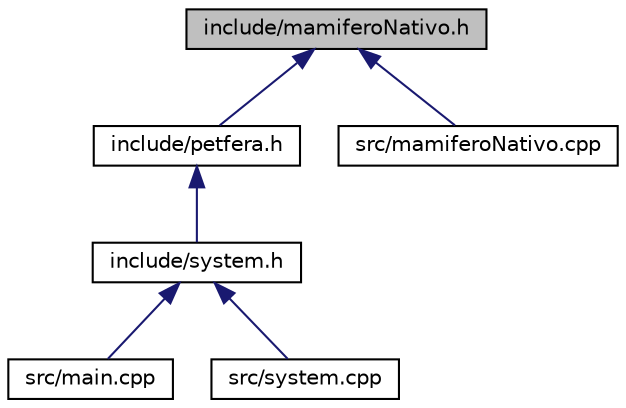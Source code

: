 digraph "include/mamiferoNativo.h"
{
  edge [fontname="Helvetica",fontsize="10",labelfontname="Helvetica",labelfontsize="10"];
  node [fontname="Helvetica",fontsize="10",shape=record];
  Node10 [label="include/mamiferoNativo.h",height=0.2,width=0.4,color="black", fillcolor="grey75", style="filled", fontcolor="black"];
  Node10 -> Node11 [dir="back",color="midnightblue",fontsize="10",style="solid",fontname="Helvetica"];
  Node11 [label="include/petfera.h",height=0.2,width=0.4,color="black", fillcolor="white", style="filled",URL="$petfera_8h.html"];
  Node11 -> Node12 [dir="back",color="midnightblue",fontsize="10",style="solid",fontname="Helvetica"];
  Node12 [label="include/system.h",height=0.2,width=0.4,color="black", fillcolor="white", style="filled",URL="$system_8h.html",tooltip="Classe responsável por controlar todo o programa. "];
  Node12 -> Node13 [dir="back",color="midnightblue",fontsize="10",style="solid",fontname="Helvetica"];
  Node13 [label="src/main.cpp",height=0.2,width=0.4,color="black", fillcolor="white", style="filled",URL="$main_8cpp.html"];
  Node12 -> Node14 [dir="back",color="midnightblue",fontsize="10",style="solid",fontname="Helvetica"];
  Node14 [label="src/system.cpp",height=0.2,width=0.4,color="black", fillcolor="white", style="filled",URL="$system_8cpp.html",tooltip="Sistema central que controla as principais ações do SuperFera. "];
  Node10 -> Node15 [dir="back",color="midnightblue",fontsize="10",style="solid",fontname="Helvetica"];
  Node15 [label="src/mamiferoNativo.cpp",height=0.2,width=0.4,color="black", fillcolor="white", style="filled",URL="$mamifero_nativo_8cpp.html"];
}
